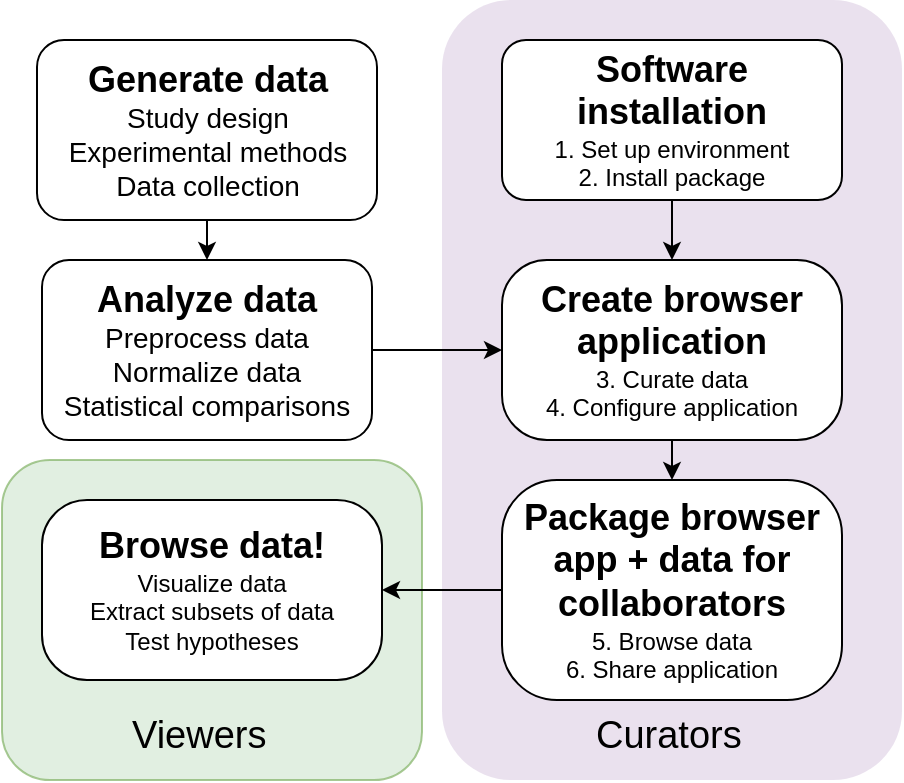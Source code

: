 <mxfile version="15.3.0" type="device"><diagram id="cJtyzsXoJvbT65i8qB9l" name="Page-1"><mxGraphModel dx="694" dy="457" grid="1" gridSize="10" guides="1" tooltips="1" connect="1" arrows="1" fold="1" page="1" pageScale="1" pageWidth="850" pageHeight="1100" math="0" shadow="0"><root><mxCell id="0"/><mxCell id="1" parent="0"/><mxCell id="jN0H86MAiU5_BWqvoKvX-10" value="" style="rounded=1;whiteSpace=wrap;html=1;fillColor=#d5e8d4;strokeColor=#82b366;opacity=70;" vertex="1" parent="1"><mxGeometry x="80" y="250" width="210" height="160" as="geometry"/></mxCell><mxCell id="jN0H86MAiU5_BWqvoKvX-5" value="" style="rounded=1;whiteSpace=wrap;html=1;fillColor=#e1d5e7;strokeColor=none;opacity=70;" vertex="1" parent="1"><mxGeometry x="300" y="20" width="230" height="390" as="geometry"/></mxCell><mxCell id="jN0H86MAiU5_BWqvoKvX-1" style="edgeStyle=none;rounded=0;orthogonalLoop=1;jettySize=auto;html=1;exitX=0.5;exitY=1;exitDx=0;exitDy=0;entryX=0.5;entryY=0;entryDx=0;entryDy=0;" edge="1" parent="1" source="Gx1HWUg255YJkFqGA5h--1" target="Gx1HWUg255YJkFqGA5h--4"><mxGeometry relative="1" as="geometry"/></mxCell><mxCell id="Gx1HWUg255YJkFqGA5h--1" value="&lt;font style=&quot;font-size: 18px&quot;&gt;&lt;b&gt;Generate data&lt;br&gt;&lt;/b&gt;&lt;div style=&quot;font-size: 12px&quot;&gt;&lt;span style=&quot;font-size: 14px&quot;&gt;Study design&lt;/span&gt;&lt;/div&gt;&lt;font style=&quot;font-size: 14px&quot;&gt;&lt;div&gt;Experimental methods&lt;/div&gt;&lt;div&gt;Data collection&lt;/div&gt;&lt;/font&gt;&lt;/font&gt;" style="rounded=1;whiteSpace=wrap;html=1;align=center;" parent="1" vertex="1"><mxGeometry x="97.5" y="40" width="170" height="90" as="geometry"/></mxCell><mxCell id="jN0H86MAiU5_BWqvoKvX-4" style="edgeStyle=none;rounded=0;orthogonalLoop=1;jettySize=auto;html=1;exitX=1;exitY=0.5;exitDx=0;exitDy=0;" edge="1" parent="1" source="Gx1HWUg255YJkFqGA5h--4" target="Ca3DtXAWeCCwyE8nTDMu-3"><mxGeometry relative="1" as="geometry"/></mxCell><mxCell id="Gx1HWUg255YJkFqGA5h--4" value="&lt;font style=&quot;font-size: 18px&quot;&gt;&lt;b&gt;Analyze data&lt;br&gt;&lt;/b&gt;&lt;font style=&quot;text-align: left ; font-size: 14px&quot;&gt;&lt;div style=&quot;text-align: center ; font-size: 12px&quot;&gt;&lt;span style=&quot;font-size: 14px&quot;&gt;Preprocess data&lt;/span&gt;&lt;/div&gt;&lt;font style=&quot;text-align: center&quot;&gt;&lt;div&gt;Normalize data&lt;/div&gt;&lt;/font&gt;&lt;/font&gt;&lt;div style=&quot;font-size: 12px ; text-align: left&quot;&gt;&lt;font style=&quot;font-size: 14px&quot;&gt;Statistical comparisons&lt;/font&gt;&lt;/div&gt;&lt;/font&gt;" style="rounded=1;whiteSpace=wrap;html=1;" parent="1" vertex="1"><mxGeometry x="100" y="150" width="165" height="90" as="geometry"/></mxCell><mxCell id="jN0H86MAiU5_BWqvoKvX-3" value="" style="edgeStyle=none;rounded=0;orthogonalLoop=1;jettySize=auto;html=1;" edge="1" parent="1" source="Ca3DtXAWeCCwyE8nTDMu-1" target="Ca3DtXAWeCCwyE8nTDMu-3"><mxGeometry relative="1" as="geometry"/></mxCell><mxCell id="Ca3DtXAWeCCwyE8nTDMu-1" value="&lt;span style=&quot;font-size: 18px&quot;&gt;&lt;b&gt;Software installation&lt;br&gt;&lt;/b&gt;&lt;/span&gt;1. Set up environment&lt;br&gt;2. Install package" style="rounded=1;whiteSpace=wrap;html=1;align=center;" parent="1" vertex="1"><mxGeometry x="330" y="40" width="170" height="80" as="geometry"/></mxCell><mxCell id="jN0H86MAiU5_BWqvoKvX-7" style="edgeStyle=none;rounded=0;orthogonalLoop=1;jettySize=auto;html=1;exitX=0.5;exitY=1;exitDx=0;exitDy=0;entryX=0.5;entryY=0;entryDx=0;entryDy=0;" edge="1" parent="1" source="Ca3DtXAWeCCwyE8nTDMu-3" target="jN0H86MAiU5_BWqvoKvX-6"><mxGeometry relative="1" as="geometry"/></mxCell><mxCell id="Ca3DtXAWeCCwyE8nTDMu-3" value="&lt;span style=&quot;font-size: 18px&quot;&gt;&lt;b&gt;Create browser application&lt;br&gt;&lt;/b&gt;&lt;/span&gt;3. Curate data&lt;br&gt;4. Configure application" style="rounded=1;whiteSpace=wrap;html=1;align=center;arcSize=25;" parent="1" vertex="1"><mxGeometry x="330" y="150" width="170" height="90" as="geometry"/></mxCell><mxCell id="jN0H86MAiU5_BWqvoKvX-9" style="edgeStyle=none;rounded=0;orthogonalLoop=1;jettySize=auto;html=1;exitX=0;exitY=0.5;exitDx=0;exitDy=0;" edge="1" parent="1" source="jN0H86MAiU5_BWqvoKvX-6" target="jN0H86MAiU5_BWqvoKvX-8"><mxGeometry relative="1" as="geometry"/></mxCell><mxCell id="jN0H86MAiU5_BWqvoKvX-6" value="&lt;span style=&quot;font-size: 18px&quot;&gt;&lt;b&gt;Package browser app + data for collaborators&lt;br&gt;&lt;/b&gt;&lt;/span&gt;5. Browse data&lt;br&gt;6. Share application" style="rounded=1;whiteSpace=wrap;html=1;align=center;arcSize=25;" vertex="1" parent="1"><mxGeometry x="330" y="260" width="170" height="110" as="geometry"/></mxCell><mxCell id="jN0H86MAiU5_BWqvoKvX-8" value="&lt;span style=&quot;font-size: 18px&quot;&gt;&lt;b&gt;Browse data!&lt;br&gt;&lt;/b&gt;&lt;/span&gt;Visualize data&lt;br&gt;Extract subsets of data&lt;br&gt;Test hypotheses" style="rounded=1;whiteSpace=wrap;html=1;align=center;arcSize=25;" vertex="1" parent="1"><mxGeometry x="100" y="270" width="170" height="90" as="geometry"/></mxCell><mxCell id="jN0H86MAiU5_BWqvoKvX-11" value="&lt;span style=&quot;font-size: 19px&quot;&gt;Viewers&lt;/span&gt;" style="text;whiteSpace=wrap;html=1;" vertex="1" parent="1"><mxGeometry x="142.5" y="370" width="80" height="30" as="geometry"/></mxCell><mxCell id="jN0H86MAiU5_BWqvoKvX-12" value="Curators" style="text;whiteSpace=wrap;fontSize=19;" vertex="1" parent="1"><mxGeometry x="375" y="370" width="80" height="30" as="geometry"/></mxCell></root></mxGraphModel></diagram></mxfile>